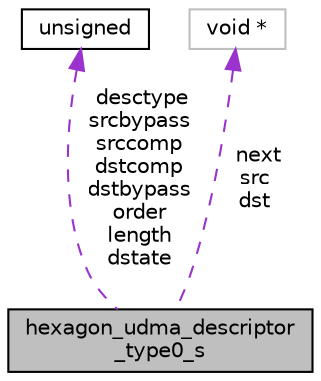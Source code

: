 digraph "hexagon_udma_descriptor_type0_s"
{
 // LATEX_PDF_SIZE
  bgcolor="transparent";
  edge [fontname="Helvetica",fontsize="10",labelfontname="Helvetica",labelfontsize="10"];
  node [fontname="Helvetica",fontsize="10",shape=record];
  Node1 [label="hexagon_udma_descriptor\l_type0_s",height=0.2,width=0.4,color="black", fillcolor="grey75", style="filled", fontcolor="black",tooltip=" "];
  Node2 -> Node1 [dir="back",color="darkorchid3",fontsize="10",style="dashed",label=" desctype\nsrcbypass\nsrccomp\ndstcomp\ndstbypass\norder\nlength\ndstate" ,fontname="Helvetica"];
  Node2 [label="unsigned",height=0.2,width=0.4,color="black",URL="$classunsigned.html",tooltip=" "];
  Node3 -> Node1 [dir="back",color="darkorchid3",fontsize="10",style="dashed",label=" next\nsrc\ndst" ,fontname="Helvetica"];
  Node3 [label="void *",height=0.2,width=0.4,color="grey75",tooltip=" "];
}
